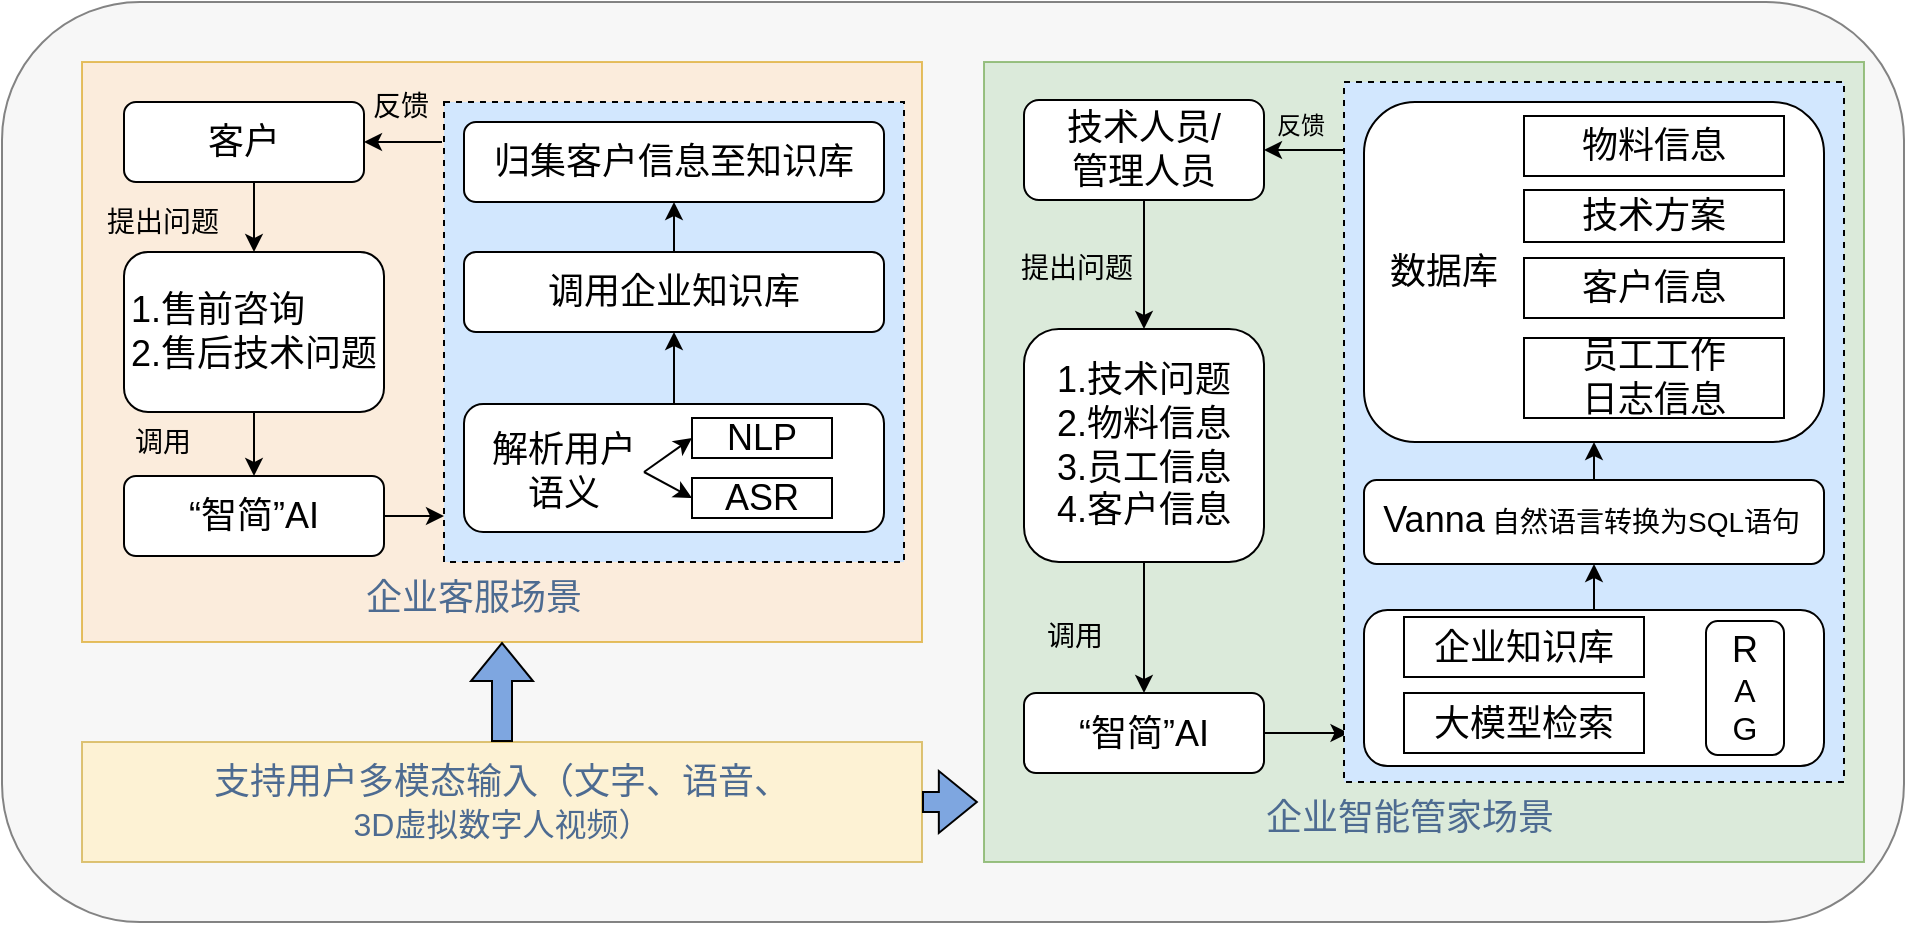 <mxfile version="26.2.13">
  <diagram name="第 1 页" id="jNZ1gVKtwdEkUp4u4A9n">
    <mxGraphModel dx="1205" dy="487" grid="1" gridSize="10" guides="1" tooltips="1" connect="1" arrows="1" fold="1" page="1" pageScale="1" pageWidth="827" pageHeight="1169" math="0" shadow="0">
      <root>
        <mxCell id="0" />
        <mxCell id="1" parent="0" />
        <mxCell id="n_i7VnAuE0xByC8cj_P2-87" value="" style="rounded=1;whiteSpace=wrap;html=1;fillColor=#f5f5f5;fontColor=#333333;strokeColor=#666666;opacity=80;" vertex="1" parent="1">
          <mxGeometry x="69" y="80" width="951" height="460" as="geometry" />
        </mxCell>
        <mxCell id="n_i7VnAuE0xByC8cj_P2-35" value="" style="rounded=0;whiteSpace=wrap;html=1;fillColor=#ffe6cc;strokeColor=#d79b00;opacity=60;" vertex="1" parent="1">
          <mxGeometry x="109" y="110" width="420" height="290" as="geometry" />
        </mxCell>
        <mxCell id="n_i7VnAuE0xByC8cj_P2-10" style="edgeStyle=orthogonalEdgeStyle;rounded=0;orthogonalLoop=1;jettySize=auto;html=1;exitX=0.5;exitY=1;exitDx=0;exitDy=0;entryX=0.5;entryY=0;entryDx=0;entryDy=0;" edge="1" parent="1" source="n_i7VnAuE0xByC8cj_P2-8" target="n_i7VnAuE0xByC8cj_P2-9">
          <mxGeometry relative="1" as="geometry" />
        </mxCell>
        <mxCell id="n_i7VnAuE0xByC8cj_P2-8" value="&lt;font style=&quot;font-size: 18px;&quot;&gt;客户&lt;/font&gt;" style="rounded=1;whiteSpace=wrap;html=1;" vertex="1" parent="1">
          <mxGeometry x="130" y="130" width="120" height="40" as="geometry" />
        </mxCell>
        <mxCell id="n_i7VnAuE0xByC8cj_P2-12" value="" style="edgeStyle=orthogonalEdgeStyle;rounded=0;orthogonalLoop=1;jettySize=auto;html=1;" edge="1" parent="1" source="n_i7VnAuE0xByC8cj_P2-9" target="n_i7VnAuE0xByC8cj_P2-11">
          <mxGeometry relative="1" as="geometry" />
        </mxCell>
        <mxCell id="n_i7VnAuE0xByC8cj_P2-9" value="&lt;div style=&quot;text-align: left;&quot;&gt;&lt;font style=&quot;font-size: 18px;&quot;&gt;1.售前咨询&lt;/font&gt;&lt;/div&gt;&lt;div&gt;&lt;font style=&quot;font-size: 18px;&quot;&gt;2.售后技术问题&lt;/font&gt;&lt;/div&gt;" style="rounded=1;whiteSpace=wrap;html=1;" vertex="1" parent="1">
          <mxGeometry x="130" y="205" width="130" height="80" as="geometry" />
        </mxCell>
        <mxCell id="n_i7VnAuE0xByC8cj_P2-11" value="&lt;font style=&quot;font-size: 18px;&quot;&gt;“智简”AI&lt;/font&gt;" style="rounded=1;whiteSpace=wrap;html=1;" vertex="1" parent="1">
          <mxGeometry x="130" y="317" width="130" height="40" as="geometry" />
        </mxCell>
        <mxCell id="n_i7VnAuE0xByC8cj_P2-13" value="" style="rounded=0;whiteSpace=wrap;html=1;dashed=1;fillColor=light-dark(#D2E7FE,#EDEDED);" vertex="1" parent="1">
          <mxGeometry x="290" y="130" width="230" height="230" as="geometry" />
        </mxCell>
        <mxCell id="n_i7VnAuE0xByC8cj_P2-29" style="edgeStyle=orthogonalEdgeStyle;rounded=0;orthogonalLoop=1;jettySize=auto;html=1;exitX=0.5;exitY=0;exitDx=0;exitDy=0;entryX=0.5;entryY=1;entryDx=0;entryDy=0;" edge="1" parent="1" source="n_i7VnAuE0xByC8cj_P2-15" target="n_i7VnAuE0xByC8cj_P2-19">
          <mxGeometry relative="1" as="geometry" />
        </mxCell>
        <mxCell id="n_i7VnAuE0xByC8cj_P2-15" value="" style="rounded=1;whiteSpace=wrap;html=1;" vertex="1" parent="1">
          <mxGeometry x="300" y="281" width="210" height="64" as="geometry" />
        </mxCell>
        <mxCell id="n_i7VnAuE0xByC8cj_P2-16" value="&lt;font style=&quot;font-size: 18px;&quot;&gt;解析用户语义&lt;/font&gt;" style="text;html=1;align=center;verticalAlign=middle;whiteSpace=wrap;rounded=0;" vertex="1" parent="1">
          <mxGeometry x="310" y="300" width="80" height="30" as="geometry" />
        </mxCell>
        <mxCell id="n_i7VnAuE0xByC8cj_P2-17" value="&lt;font style=&quot;font-size: 18px;&quot;&gt;NLP&lt;/font&gt;" style="rounded=0;whiteSpace=wrap;html=1;" vertex="1" parent="1">
          <mxGeometry x="414" y="288" width="70" height="20" as="geometry" />
        </mxCell>
        <mxCell id="n_i7VnAuE0xByC8cj_P2-18" value="&lt;font style=&quot;font-size: 18px;&quot;&gt;ASR&lt;/font&gt;" style="rounded=0;whiteSpace=wrap;html=1;" vertex="1" parent="1">
          <mxGeometry x="414" y="318" width="70" height="20" as="geometry" />
        </mxCell>
        <mxCell id="n_i7VnAuE0xByC8cj_P2-26" value="" style="edgeStyle=orthogonalEdgeStyle;rounded=0;orthogonalLoop=1;jettySize=auto;html=1;" edge="1" parent="1" source="n_i7VnAuE0xByC8cj_P2-19" target="n_i7VnAuE0xByC8cj_P2-22">
          <mxGeometry relative="1" as="geometry" />
        </mxCell>
        <mxCell id="n_i7VnAuE0xByC8cj_P2-19" value="&lt;font style=&quot;font-size: 18px;&quot;&gt;调用企业知识库&lt;/font&gt;" style="rounded=1;whiteSpace=wrap;html=1;" vertex="1" parent="1">
          <mxGeometry x="300" y="205" width="210" height="40" as="geometry" />
        </mxCell>
        <mxCell id="n_i7VnAuE0xByC8cj_P2-22" value="&lt;font style=&quot;font-size: 18px;&quot;&gt;归集客户信息至知识库&lt;/font&gt;" style="rounded=1;whiteSpace=wrap;html=1;" vertex="1" parent="1">
          <mxGeometry x="300" y="140" width="210" height="40" as="geometry" />
        </mxCell>
        <mxCell id="n_i7VnAuE0xByC8cj_P2-23" value="" style="endArrow=classic;html=1;rounded=0;exitX=1;exitY=0.5;exitDx=0;exitDy=0;entryX=0;entryY=0.9;entryDx=0;entryDy=0;entryPerimeter=0;" edge="1" parent="1" source="n_i7VnAuE0xByC8cj_P2-11" target="n_i7VnAuE0xByC8cj_P2-13">
          <mxGeometry width="50" height="50" relative="1" as="geometry">
            <mxPoint x="310" y="250" as="sourcePoint" />
            <mxPoint x="360" y="200" as="targetPoint" />
          </mxGeometry>
        </mxCell>
        <mxCell id="n_i7VnAuE0xByC8cj_P2-24" value="" style="endArrow=classic;html=1;rounded=0;entryX=1;entryY=0.5;entryDx=0;entryDy=0;" edge="1" parent="1" target="n_i7VnAuE0xByC8cj_P2-8">
          <mxGeometry width="50" height="50" relative="1" as="geometry">
            <mxPoint x="289" y="150" as="sourcePoint" />
            <mxPoint x="360" y="200" as="targetPoint" />
          </mxGeometry>
        </mxCell>
        <mxCell id="n_i7VnAuE0xByC8cj_P2-30" value="&lt;font style=&quot;font-size: 14px;&quot;&gt;提出问题&lt;/font&gt;" style="text;html=1;align=center;verticalAlign=middle;resizable=0;points=[];autosize=1;strokeColor=none;fillColor=none;" vertex="1" parent="1">
          <mxGeometry x="109" y="175" width="80" height="30" as="geometry" />
        </mxCell>
        <mxCell id="n_i7VnAuE0xByC8cj_P2-31" value="" style="endArrow=classic;html=1;rounded=0;exitX=1;exitY=0.5;exitDx=0;exitDy=0;entryX=0;entryY=0.5;entryDx=0;entryDy=0;" edge="1" parent="1" source="n_i7VnAuE0xByC8cj_P2-16" target="n_i7VnAuE0xByC8cj_P2-17">
          <mxGeometry width="50" height="50" relative="1" as="geometry">
            <mxPoint x="310" y="250" as="sourcePoint" />
            <mxPoint x="360" y="200" as="targetPoint" />
          </mxGeometry>
        </mxCell>
        <mxCell id="n_i7VnAuE0xByC8cj_P2-32" value="" style="endArrow=classic;html=1;rounded=0;exitX=1;exitY=0.5;exitDx=0;exitDy=0;entryX=0;entryY=0.5;entryDx=0;entryDy=0;" edge="1" parent="1" source="n_i7VnAuE0xByC8cj_P2-16" target="n_i7VnAuE0xByC8cj_P2-18">
          <mxGeometry width="50" height="50" relative="1" as="geometry">
            <mxPoint x="310" y="250" as="sourcePoint" />
            <mxPoint x="360" y="200" as="targetPoint" />
          </mxGeometry>
        </mxCell>
        <mxCell id="n_i7VnAuE0xByC8cj_P2-33" value="&lt;font style=&quot;font-size: 14px;&quot;&gt;调用&lt;/font&gt;" style="text;html=1;align=center;verticalAlign=middle;resizable=0;points=[];autosize=1;strokeColor=none;fillColor=none;" vertex="1" parent="1">
          <mxGeometry x="124" y="285" width="50" height="30" as="geometry" />
        </mxCell>
        <mxCell id="n_i7VnAuE0xByC8cj_P2-34" value="&lt;font style=&quot;font-size: 14px;&quot;&gt;反馈&lt;/font&gt;" style="text;html=1;align=center;verticalAlign=middle;resizable=0;points=[];autosize=1;strokeColor=none;fillColor=none;" vertex="1" parent="1">
          <mxGeometry x="243" y="117" width="50" height="30" as="geometry" />
        </mxCell>
        <mxCell id="n_i7VnAuE0xByC8cj_P2-36" value="&lt;font style=&quot;font-size: 18px; color: rgb(77, 107, 145);&quot;&gt;企业客服场景&lt;/font&gt;" style="text;html=1;align=center;verticalAlign=middle;whiteSpace=wrap;rounded=0;" vertex="1" parent="1">
          <mxGeometry x="250" y="363" width="110" height="30" as="geometry" />
        </mxCell>
        <mxCell id="n_i7VnAuE0xByC8cj_P2-37" value="" style="rounded=0;whiteSpace=wrap;html=1;fillColor=#d5e8d4;strokeColor=#82b366;opacity=80;" vertex="1" parent="1">
          <mxGeometry x="560" y="110" width="440" height="400" as="geometry" />
        </mxCell>
        <mxCell id="n_i7VnAuE0xByC8cj_P2-38" style="edgeStyle=orthogonalEdgeStyle;rounded=0;orthogonalLoop=1;jettySize=auto;html=1;exitX=0.5;exitY=1;exitDx=0;exitDy=0;entryX=0.5;entryY=0;entryDx=0;entryDy=0;" edge="1" parent="1" source="n_i7VnAuE0xByC8cj_P2-39" target="n_i7VnAuE0xByC8cj_P2-41">
          <mxGeometry relative="1" as="geometry" />
        </mxCell>
        <mxCell id="n_i7VnAuE0xByC8cj_P2-39" value="&lt;font style=&quot;font-size: 18px;&quot;&gt;技术人员/&lt;/font&gt;&lt;div&gt;&lt;font style=&quot;font-size: 18px;&quot;&gt;管理人员&lt;/font&gt;&lt;/div&gt;" style="rounded=1;whiteSpace=wrap;html=1;" vertex="1" parent="1">
          <mxGeometry x="580" y="129" width="120" height="50" as="geometry" />
        </mxCell>
        <mxCell id="n_i7VnAuE0xByC8cj_P2-40" value="" style="edgeStyle=orthogonalEdgeStyle;rounded=0;orthogonalLoop=1;jettySize=auto;html=1;" edge="1" parent="1" source="n_i7VnAuE0xByC8cj_P2-41" target="n_i7VnAuE0xByC8cj_P2-42">
          <mxGeometry relative="1" as="geometry" />
        </mxCell>
        <mxCell id="n_i7VnAuE0xByC8cj_P2-41" value="&lt;div&gt;&lt;font style=&quot;font-size: 18px;&quot;&gt;1.技术问题&lt;/font&gt;&lt;/div&gt;&lt;div&gt;&lt;font style=&quot;font-size: 18px;&quot;&gt;2.物料信息&lt;/font&gt;&lt;/div&gt;&lt;div&gt;&lt;font style=&quot;font-size: 18px;&quot;&gt;3.员工信息&lt;/font&gt;&lt;/div&gt;&lt;div&gt;&lt;font style=&quot;font-size: 18px;&quot;&gt;4.客户信息&lt;/font&gt;&lt;/div&gt;" style="rounded=1;whiteSpace=wrap;html=1;" vertex="1" parent="1">
          <mxGeometry x="580" y="243.5" width="120" height="116.5" as="geometry" />
        </mxCell>
        <mxCell id="n_i7VnAuE0xByC8cj_P2-42" value="&lt;font style=&quot;font-size: 18px;&quot;&gt;“智简”AI&lt;/font&gt;" style="rounded=1;whiteSpace=wrap;html=1;" vertex="1" parent="1">
          <mxGeometry x="580" y="425.5" width="120" height="40" as="geometry" />
        </mxCell>
        <mxCell id="n_i7VnAuE0xByC8cj_P2-52" value="" style="endArrow=classic;html=1;rounded=0;exitX=1;exitY=0.5;exitDx=0;exitDy=0;entryX=0.009;entryY=0.93;entryDx=0;entryDy=0;entryPerimeter=0;" edge="1" parent="1" source="n_i7VnAuE0xByC8cj_P2-42" target="n_i7VnAuE0xByC8cj_P2-60">
          <mxGeometry width="50" height="50" relative="1" as="geometry">
            <mxPoint x="760" y="260" as="sourcePoint" />
            <mxPoint x="740" y="320" as="targetPoint" />
          </mxGeometry>
        </mxCell>
        <mxCell id="n_i7VnAuE0xByC8cj_P2-53" value="" style="endArrow=classic;html=1;rounded=0;entryX=1;entryY=0.5;entryDx=0;entryDy=0;exitX=0.002;exitY=0.097;exitDx=0;exitDy=0;exitPerimeter=0;" edge="1" parent="1" target="n_i7VnAuE0xByC8cj_P2-39" source="n_i7VnAuE0xByC8cj_P2-60">
          <mxGeometry width="50" height="50" relative="1" as="geometry">
            <mxPoint x="739" y="160" as="sourcePoint" />
            <mxPoint x="810" y="210" as="targetPoint" />
          </mxGeometry>
        </mxCell>
        <mxCell id="n_i7VnAuE0xByC8cj_P2-54" value="&lt;font style=&quot;font-size: 14px;&quot;&gt;提出问题&lt;/font&gt;" style="text;html=1;align=center;verticalAlign=middle;resizable=0;points=[];autosize=1;strokeColor=none;fillColor=none;" vertex="1" parent="1">
          <mxGeometry x="566" y="197.5" width="80" height="30" as="geometry" />
        </mxCell>
        <mxCell id="n_i7VnAuE0xByC8cj_P2-57" value="&lt;font style=&quot;font-size: 14px;&quot;&gt;调用&lt;/font&gt;" style="text;html=1;align=center;verticalAlign=middle;resizable=0;points=[];autosize=1;strokeColor=none;fillColor=none;" vertex="1" parent="1">
          <mxGeometry x="580" y="381.5" width="50" height="30" as="geometry" />
        </mxCell>
        <mxCell id="n_i7VnAuE0xByC8cj_P2-58" value="反馈" style="text;html=1;align=center;verticalAlign=middle;resizable=0;points=[];autosize=1;strokeColor=none;fillColor=none;" vertex="1" parent="1">
          <mxGeometry x="693" y="127" width="50" height="30" as="geometry" />
        </mxCell>
        <mxCell id="n_i7VnAuE0xByC8cj_P2-59" value="&lt;font style=&quot;font-size: 18px; color: rgb(77, 107, 145);&quot;&gt;企业智能管家场景&lt;/font&gt;" style="text;html=1;align=center;verticalAlign=middle;whiteSpace=wrap;rounded=0;" vertex="1" parent="1">
          <mxGeometry x="693" y="473" width="160" height="30" as="geometry" />
        </mxCell>
        <mxCell id="n_i7VnAuE0xByC8cj_P2-60" value="" style="rounded=0;whiteSpace=wrap;html=1;dashed=1;fillColor=light-dark(#D2E7FE,#EDEDED);" vertex="1" parent="1">
          <mxGeometry x="740" y="120" width="250" height="350" as="geometry" />
        </mxCell>
        <mxCell id="n_i7VnAuE0xByC8cj_P2-70" style="edgeStyle=orthogonalEdgeStyle;rounded=0;orthogonalLoop=1;jettySize=auto;html=1;exitX=0.5;exitY=0;exitDx=0;exitDy=0;entryX=0.5;entryY=1;entryDx=0;entryDy=0;" edge="1" parent="1" source="n_i7VnAuE0xByC8cj_P2-61" target="n_i7VnAuE0xByC8cj_P2-67">
          <mxGeometry relative="1" as="geometry" />
        </mxCell>
        <mxCell id="n_i7VnAuE0xByC8cj_P2-61" value="" style="rounded=1;whiteSpace=wrap;html=1;" vertex="1" parent="1">
          <mxGeometry x="750" y="384" width="230" height="78" as="geometry" />
        </mxCell>
        <mxCell id="n_i7VnAuE0xByC8cj_P2-63" value="&lt;font style=&quot;font-size: 18px;&quot;&gt;R&lt;/font&gt;&lt;div&gt;&lt;font size=&quot;3&quot;&gt;A&lt;/font&gt;&lt;/div&gt;&lt;div&gt;&lt;font size=&quot;3&quot;&gt;G&lt;/font&gt;&lt;/div&gt;" style="rounded=1;whiteSpace=wrap;html=1;" vertex="1" parent="1">
          <mxGeometry x="921" y="389.5" width="39" height="67" as="geometry" />
        </mxCell>
        <mxCell id="n_i7VnAuE0xByC8cj_P2-64" value="&lt;font style=&quot;font-size: 18px;&quot;&gt;企业知识库&lt;/font&gt;" style="rounded=0;whiteSpace=wrap;html=1;" vertex="1" parent="1">
          <mxGeometry x="770" y="387.5" width="120" height="30" as="geometry" />
        </mxCell>
        <mxCell id="n_i7VnAuE0xByC8cj_P2-66" value="&lt;font style=&quot;font-size: 18px;&quot;&gt;大模型检索&lt;/font&gt;" style="rounded=0;whiteSpace=wrap;html=1;" vertex="1" parent="1">
          <mxGeometry x="770" y="425.5" width="120" height="30" as="geometry" />
        </mxCell>
        <mxCell id="n_i7VnAuE0xByC8cj_P2-73" style="edgeStyle=orthogonalEdgeStyle;rounded=0;orthogonalLoop=1;jettySize=auto;html=1;exitX=0.5;exitY=0;exitDx=0;exitDy=0;entryX=0.5;entryY=1;entryDx=0;entryDy=0;" edge="1" parent="1" source="n_i7VnAuE0xByC8cj_P2-67" target="n_i7VnAuE0xByC8cj_P2-71">
          <mxGeometry relative="1" as="geometry" />
        </mxCell>
        <mxCell id="n_i7VnAuE0xByC8cj_P2-67" value="" style="rounded=1;whiteSpace=wrap;html=1;" vertex="1" parent="1">
          <mxGeometry x="750" y="319" width="230" height="42" as="geometry" />
        </mxCell>
        <mxCell id="n_i7VnAuE0xByC8cj_P2-68" value="&lt;font style=&quot;font-size: 18px;&quot;&gt;Vanna&lt;/font&gt;" style="text;html=1;align=center;verticalAlign=middle;whiteSpace=wrap;rounded=0;" vertex="1" parent="1">
          <mxGeometry x="760" y="323.5" width="50" height="30" as="geometry" />
        </mxCell>
        <mxCell id="n_i7VnAuE0xByC8cj_P2-69" value="&lt;font style=&quot;font-size: 14px;&quot;&gt;自然语言转换为SQL语句&lt;/font&gt;" style="text;html=1;align=center;verticalAlign=middle;whiteSpace=wrap;rounded=0;" vertex="1" parent="1">
          <mxGeometry x="811" y="324.5" width="160" height="30" as="geometry" />
        </mxCell>
        <mxCell id="n_i7VnAuE0xByC8cj_P2-71" value="" style="rounded=1;whiteSpace=wrap;html=1;" vertex="1" parent="1">
          <mxGeometry x="750" y="130" width="230" height="170" as="geometry" />
        </mxCell>
        <mxCell id="n_i7VnAuE0xByC8cj_P2-74" value="&lt;font style=&quot;font-size: 18px;&quot;&gt;数据库&lt;/font&gt;" style="text;html=1;align=center;verticalAlign=middle;whiteSpace=wrap;rounded=0;" vertex="1" parent="1">
          <mxGeometry x="760" y="183" width="60" height="63" as="geometry" />
        </mxCell>
        <mxCell id="n_i7VnAuE0xByC8cj_P2-75" value="&lt;span style=&quot;font-size: 18px;&quot;&gt;物料信息&lt;/span&gt;" style="rounded=0;whiteSpace=wrap;html=1;" vertex="1" parent="1">
          <mxGeometry x="830" y="137" width="130" height="30" as="geometry" />
        </mxCell>
        <mxCell id="n_i7VnAuE0xByC8cj_P2-76" value="&lt;font style=&quot;font-size: 18px;&quot;&gt;技术方案&lt;/font&gt;" style="rounded=0;whiteSpace=wrap;html=1;" vertex="1" parent="1">
          <mxGeometry x="830" y="174" width="130" height="26" as="geometry" />
        </mxCell>
        <mxCell id="n_i7VnAuE0xByC8cj_P2-79" value="&lt;font style=&quot;font-size: 18px;&quot;&gt;客户信息&lt;/font&gt;" style="rounded=0;whiteSpace=wrap;html=1;" vertex="1" parent="1">
          <mxGeometry x="830" y="208" width="130" height="30" as="geometry" />
        </mxCell>
        <mxCell id="n_i7VnAuE0xByC8cj_P2-80" value="&lt;font style=&quot;font-size: 18px;&quot;&gt;员工工作&lt;/font&gt;&lt;div&gt;&lt;font style=&quot;font-size: 18px;&quot;&gt;日志信息&lt;/font&gt;&lt;/div&gt;" style="rounded=0;whiteSpace=wrap;html=1;" vertex="1" parent="1">
          <mxGeometry x="830" y="248" width="130" height="40" as="geometry" />
        </mxCell>
        <mxCell id="n_i7VnAuE0xByC8cj_P2-81" value="&lt;font style=&quot;font-size: 18px; color: rgb(77, 107, 145);&quot;&gt;支持用户多模态输入（文字、语音、&lt;/font&gt;&lt;div&gt;&lt;font style=&quot;color: rgb(77, 107, 145);&quot; size=&quot;3&quot;&gt;3D虚拟数字人视频）&lt;/font&gt;&lt;/div&gt;" style="rounded=0;whiteSpace=wrap;html=1;fillColor=#fff2cc;strokeColor=#d6b656;opacity=80;" vertex="1" parent="1">
          <mxGeometry x="109" y="450" width="420" height="60" as="geometry" />
        </mxCell>
        <mxCell id="n_i7VnAuE0xByC8cj_P2-85" value="" style="endArrow=classic;html=1;rounded=0;exitX=0.5;exitY=0;exitDx=0;exitDy=0;entryX=0.5;entryY=1;entryDx=0;entryDy=0;shape=flexArrow;fillColor=#7EA6E0;" edge="1" parent="1" source="n_i7VnAuE0xByC8cj_P2-81" target="n_i7VnAuE0xByC8cj_P2-35">
          <mxGeometry width="50" height="50" relative="1" as="geometry">
            <mxPoint x="490" y="310" as="sourcePoint" />
            <mxPoint x="320" y="400" as="targetPoint" />
          </mxGeometry>
        </mxCell>
        <mxCell id="n_i7VnAuE0xByC8cj_P2-86" style="edgeStyle=orthogonalEdgeStyle;rounded=0;orthogonalLoop=1;jettySize=auto;html=1;exitX=1;exitY=0.5;exitDx=0;exitDy=0;entryX=-0.007;entryY=0.925;entryDx=0;entryDy=0;entryPerimeter=0;shape=flexArrow;fillColor=#7EA6E0;" edge="1" parent="1" source="n_i7VnAuE0xByC8cj_P2-81" target="n_i7VnAuE0xByC8cj_P2-37">
          <mxGeometry relative="1" as="geometry" />
        </mxCell>
      </root>
    </mxGraphModel>
  </diagram>
</mxfile>
